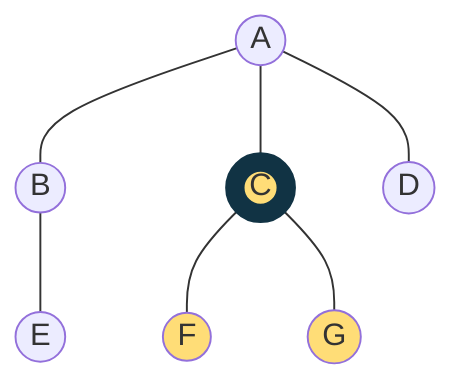 graph TD
A((A)) --- B((B))
A --- C((C))
A --- D((D))
B --- E((E))
C --- F((F))
C --- G((G))

classDef reference stroke:#134,stroke-width:10px
classDef selected fill:#fd7

class C reference
class C,F,G selected